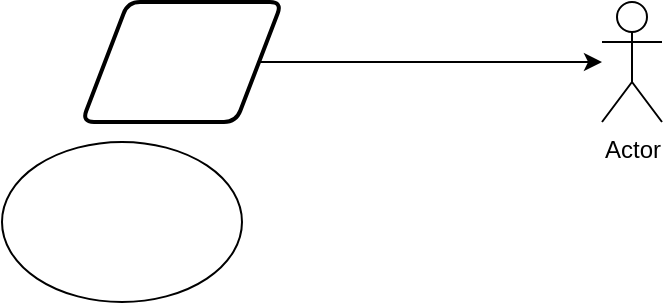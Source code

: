 <mxfile version="24.4.13" type="github">
  <diagram name="第 1 页" id="B96K5WzlZqMP1wMQMgjr">
    <mxGraphModel dx="183" dy="739" grid="1" gridSize="10" guides="1" tooltips="1" connect="1" arrows="1" fold="1" page="1" pageScale="1" pageWidth="827" pageHeight="1169" math="0" shadow="0">
      <root>
        <mxCell id="0" />
        <mxCell id="1" parent="0" />
        <mxCell id="6b6hiXQEX5N1ml9V3xJ7-7" style="edgeStyle=orthogonalEdgeStyle;rounded=0;orthogonalLoop=1;jettySize=auto;html=1;exitX=1;exitY=0.5;exitDx=0;exitDy=0;" parent="1" source="6b6hiXQEX5N1ml9V3xJ7-5" target="6b6hiXQEX5N1ml9V3xJ7-6" edge="1">
          <mxGeometry relative="1" as="geometry" />
        </mxCell>
        <mxCell id="6b6hiXQEX5N1ml9V3xJ7-5" value="" style="shape=parallelogram;html=1;strokeWidth=2;perimeter=parallelogramPerimeter;whiteSpace=wrap;rounded=1;arcSize=12;size=0.23;" parent="1" vertex="1">
          <mxGeometry x="360" y="270" width="100" height="60" as="geometry" />
        </mxCell>
        <mxCell id="6b6hiXQEX5N1ml9V3xJ7-6" value="Actor" style="shape=umlActor;verticalLabelPosition=bottom;verticalAlign=top;html=1;outlineConnect=0;" parent="1" vertex="1">
          <mxGeometry x="620" y="270" width="30" height="60" as="geometry" />
        </mxCell>
        <mxCell id="Hwz1LoBLpwTIjPVH5oCB-1" value="" style="ellipse;whiteSpace=wrap;html=1;" vertex="1" parent="1">
          <mxGeometry x="320" y="340" width="120" height="80" as="geometry" />
        </mxCell>
      </root>
    </mxGraphModel>
  </diagram>
</mxfile>
